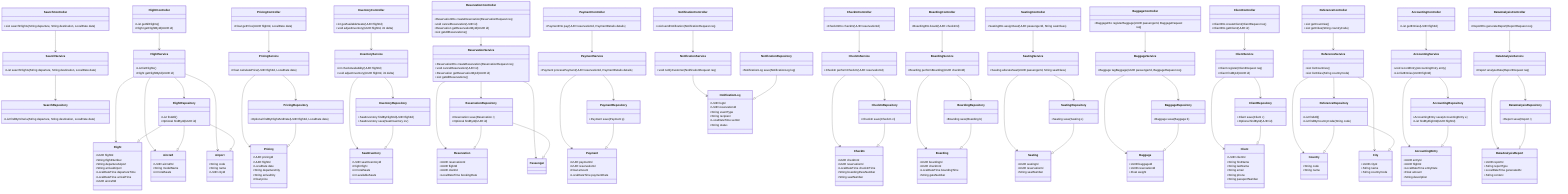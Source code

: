 classDiagram
    %% Search Service
    class SearchController {
        +List<Flight> searchFlights(String departure, String destination, LocalDate date)
    }
    class SearchService {
        +List<Flight> searchFlights(String departure, String destination, LocalDate date)
    }
    class SearchRepository {
        +List<Flight> findByCriteria(String departure, String destination, LocalDate date)
    }
    SearchController --> SearchService
    SearchService --> SearchRepository

    %% Flight Service
    class FlightController {
        +List<Flight> getAllFlights()
        +Flight getFlightById(UUID id)
    }
    class FlightService {
        +List<Flight> listFlights()
        +Flight getFlightById(UUID id)
    }
    class FlightRepository {
        +List<Flight> findAll()
        +Optional<Flight> findById(UUID id)
    }
    FlightController --> FlightService
    FlightService --> FlightRepository

    %% Pricing Service
    class PricingController {
        +Float getPrice(UUID flightId, LocalDate date)
    }
    class PricingService {
        +Float calculatePrice(UUID flightId, LocalDate date)
    }
    class PricingRepository {
        +Optional<Pricing> findByFlightAndDate(UUID flightId, LocalDate date)
    }
    PricingController --> PricingService
    PricingService --> PricingRepository

    %% Inventory Service
    class InventoryController {
        +int getAvailableSeats(UUID flightId)
        +void adjustInventory(UUID flightId, int delta)
    }
    class InventoryService {
        +int checkAvailability(UUID flightId)
        +void adjustInventory(UUID flightId, int delta)
    }
    class InventoryRepository {
        +SeatInventory findByFlightId(UUID flightId)
        +SeatInventory save(SeatInventory inv)
    }
    InventoryController --> InventoryService
    InventoryService --> InventoryRepository

    %% Reservation Service
    class ReservationController {
        +ReservationDto createReservation(ReservationRequest req)
        +void cancelReservation(UUID id)
        +Reservation getReservationById(UUID id)
        +List<Reservation> getAllReservations()
    }
    class ReservationService {
        +ReservationDto createReservation(ReservationRequest req)
        +void cancelReservation(UUID id)
        +Reservation getReservationById(UUID id)
        +List<Reservation> getAllReservations()
    }
    class ReservationRepository {
        +Reservation save(Reservation r)
        +Optional<Reservation> findById(UUID id)
    }
    ReservationController --> ReservationService
    ReservationService --> ReservationRepository

    %% Payment Service
    class PaymentController {
        +PaymentDto pay(UUID reservationId, PaymentDetails details)
    }
    class PaymentService {
        +Payment processPayment(UUID reservationId, PaymentDetails details)
    }
    class PaymentRepository {
        +Payment save(Payment p)
    }
    PaymentController --> PaymentService
    PaymentService --> PaymentRepository

    %% Check-in Service
    class CheckInController {
        +CheckInDto checkIn(UUID reservationId)
    }
    class CheckInService {
        +CheckIn performCheckIn(UUID reservationId)
    }
    class CheckInRepository {
        +CheckIn save(CheckIn ci)
    }
    CheckInController --> CheckInService
    CheckInService --> CheckInRepository

    %% Boarding Service
    class BoardingController {
        +BoardingDto board(UUID checkInId)
    }
    class BoardingService {
        +Boarding performBoarding(UUID checkInId)
    }
    class BoardingRepository {
        +Boarding save(Boarding b)
    }
    BoardingController --> BoardingService
    BoardingService --> BoardingRepository

    %% Seating Service
    class SeatingController {
        +SeatingDto assignSeat(UUID passengerId, String seatClass)
    }
    class SeatingService {
        +Seating allocateSeat(UUID passengerId, String seatClass)
    }
    class SeatingRepository {
        +Seating save(Seating s)
    }
    SeatingController --> SeatingService
    SeatingService --> SeatingRepository

    %% Baggage Service
    class BaggageController {
        +BaggageDto registerBaggage(UUID passengerId, BaggageRequest req)
    }
    class BaggageService {
        +Baggage tagBaggage(UUID passengerId, BaggageRequest req)
    }
    class BaggageRepository {
        +Baggage save(Baggage b)
    }
    BaggageController --> BaggageService
    BaggageService --> BaggageRepository

    %% Client Service
    class ClientController {
        +ClientDto createClient(ClientRequest req)
        +ClientDto getClient(UUID id)
    }
    class ClientService {
        +Client register(ClientRequest req)
        +Client findById(UUID id)
    }
    class ClientRepository {
        +Client save(Client c)
        +Optional<Client> findById(UUID id)
    }
    ClientController --> ClientService
    ClientService --> ClientRepository

    %% Reference Data Service
    class ReferenceController {
        +List<Country> getCountries()
        +List<City> getCities(String countryCode)
    }
    class ReferenceService {
        +List<Country> listCountries()
        +List<City> listCities(String countryCode)
    }
    class ReferenceRepository {
        +List<Country> findAll()
        +List<City> findByCountryCode(String code)
    }
    ReferenceController --> ReferenceService
    ReferenceService --> ReferenceRepository

    %% Accounting Service
    class AccountingController {
        +List<AccountingEntry> getEntries(UUID flightId)
    }
    class AccountingService {
        +void recordEntry(AccountingEntry entry)
        +List<AccountingEntry> listEntries(UUID flightId)
    }
    class AccountingRepository {
        +AccountingEntry save(AccountingEntry e)
        +List<AccountingEntry> findByFlightId(UUID flightId)
    }
    AccountingController --> AccountingService
    AccountingService --> AccountingRepository

    %% Data Analysis Service
    class DataAnalysisController {
        +ReportDto generateReport(ReportRequest req)
    }
    class DataAnalysisService {
        +Report analyzeData(ReportRequest req)
    }
    class DataAnalysisRepository {
        +Report save(Report r)
    }
    DataAnalysisController --> DataAnalysisService
    DataAnalysisService --> DataAnalysisRepository

    %% Notification Service
    class NotificationController {
        +void sendNotification(NotificationRequest req)
    }
    class NotificationService {
        +void notifyCustomer(NotificationRequest req)
    }
    class NotificationRepository {
        +NotificationLog save(NotificationLog log)
    }
    NotificationController --> NotificationService

    %% Entities
    class Flight {
        +UUID flightId
        +String flightNumber
        +String departureAirport
        +String arrivalAirport
        +LocalDateTime departureTime
        +LocalDateTime arrivalTime
        +UUID aircraftId
    }

    class Aircraft {
        +UUID aircraftId
	+String modelName
        +int totalSeats
    }
    
    class Pricing {
        +UUID pricingId
        +UUID flightId
	+LocalDate date
        +String departureCity
        +String arrivalCity
        +Float price
    }
    class SeatInventory {
        +UUID seatInventoryId
        +Flight flight
        +int totalSeats
        +int availableSeats
    }
    class Reservation {
        +UUID reservationId
        +UUID flightId
        +UUID clientId
        +LocalDateTime bookingDate
    }
    class Payment {
        +UUID paymentId
        +UUID reservationId
        +Float amount
        +LocalDateTime paymentDate
    }
    class CheckIn {
        +UUID checkInId
        +UUID reservationId
        +LocalDateTime checkInTime
        +String boardingPassNumber
        +String seatNumber
    }
    class Boarding {
        +UUID boardingId
        +UUID checkInId
        +LocalDateTime boardingTime
        +String gateNumber
    }
    class Seating {
        +UUID seatingId
        +UUID reservationId
        +String seatNumber
    }
    class Baggage {
        +UUID baggageId
        +UUID reservationId
        +Float weight
    }
    class Client {
        +UUID clientId
        +String firstName
        +String lastName
        +String email
        +String phone
        +String passportNumber
    }
    class Country {
        +String code
        +String name
    }
    class City {
        +UUID cityId
        +String name
        +String countryCode
    }
    class Airport {
        +String code
        +String name
        +UUID cityId
    }
    class AccountingEntry {
        +UUID entryId
        +UUID flightId
        +LocalDateTime entryDate
        +Float amount
        +String description
    }
    class DataAnalysisReport {
        +UUID reportId
        +String reportType
        +LocalDateTime generatedAt
        +String content
    }
    class NotificationLog {
        +UUID logId
        +UUID reservationId
        +String eventType
        +String recipient
        +LocalDateTime sentAt
        +String status
    }

    %% Link Entities to Services
    FlightService --> Flight
    FlightRepository --|> Flight
    FlightService --> Aircraft
    FlightRepository --|> Aircraft
    FlightService --> Airport
    FlightRepository --|> Airport

    PricingService --> Pricing
    PricingRepository --|> Pricing

    InventoryService --> SeatInventory
    InventoryRepository --|> SeatInventory

    ReservationService --> Reservation
    ReservationRepository --|> Reservation

    ReservationService --> Passenger
    ReservationRepository --|> Passenger

    PaymentService --> Payment
    PaymentRepository --|> Payment

    CheckInService --> CheckIn
    CheckInRepository --|> CheckIn

    BoardingService --> Boarding
    BoardingRepository --|> Boarding

    SeatingService --> Seating
    SeatingRepository --|> Seating

    BaggageService --> Baggage
    BaggageRepository --|> Baggage

    ClientService --> Client
    ClientRepository --|> Client

    ReferenceService --> Country
    ReferenceService --> City
    ReferenceRepository --|> Country
    ReferenceRepository --|> City

    AccountingService --> AccountingEntry
    AccountingRepository --|> AccountingEntry

    DataAnalysisService --> DataAnalysisReport
    DataAnalysisRepository --|> DataAnalysisReport

    NotificationService --> NotificationLog
    NotificationRepository --|> NotificationLog
